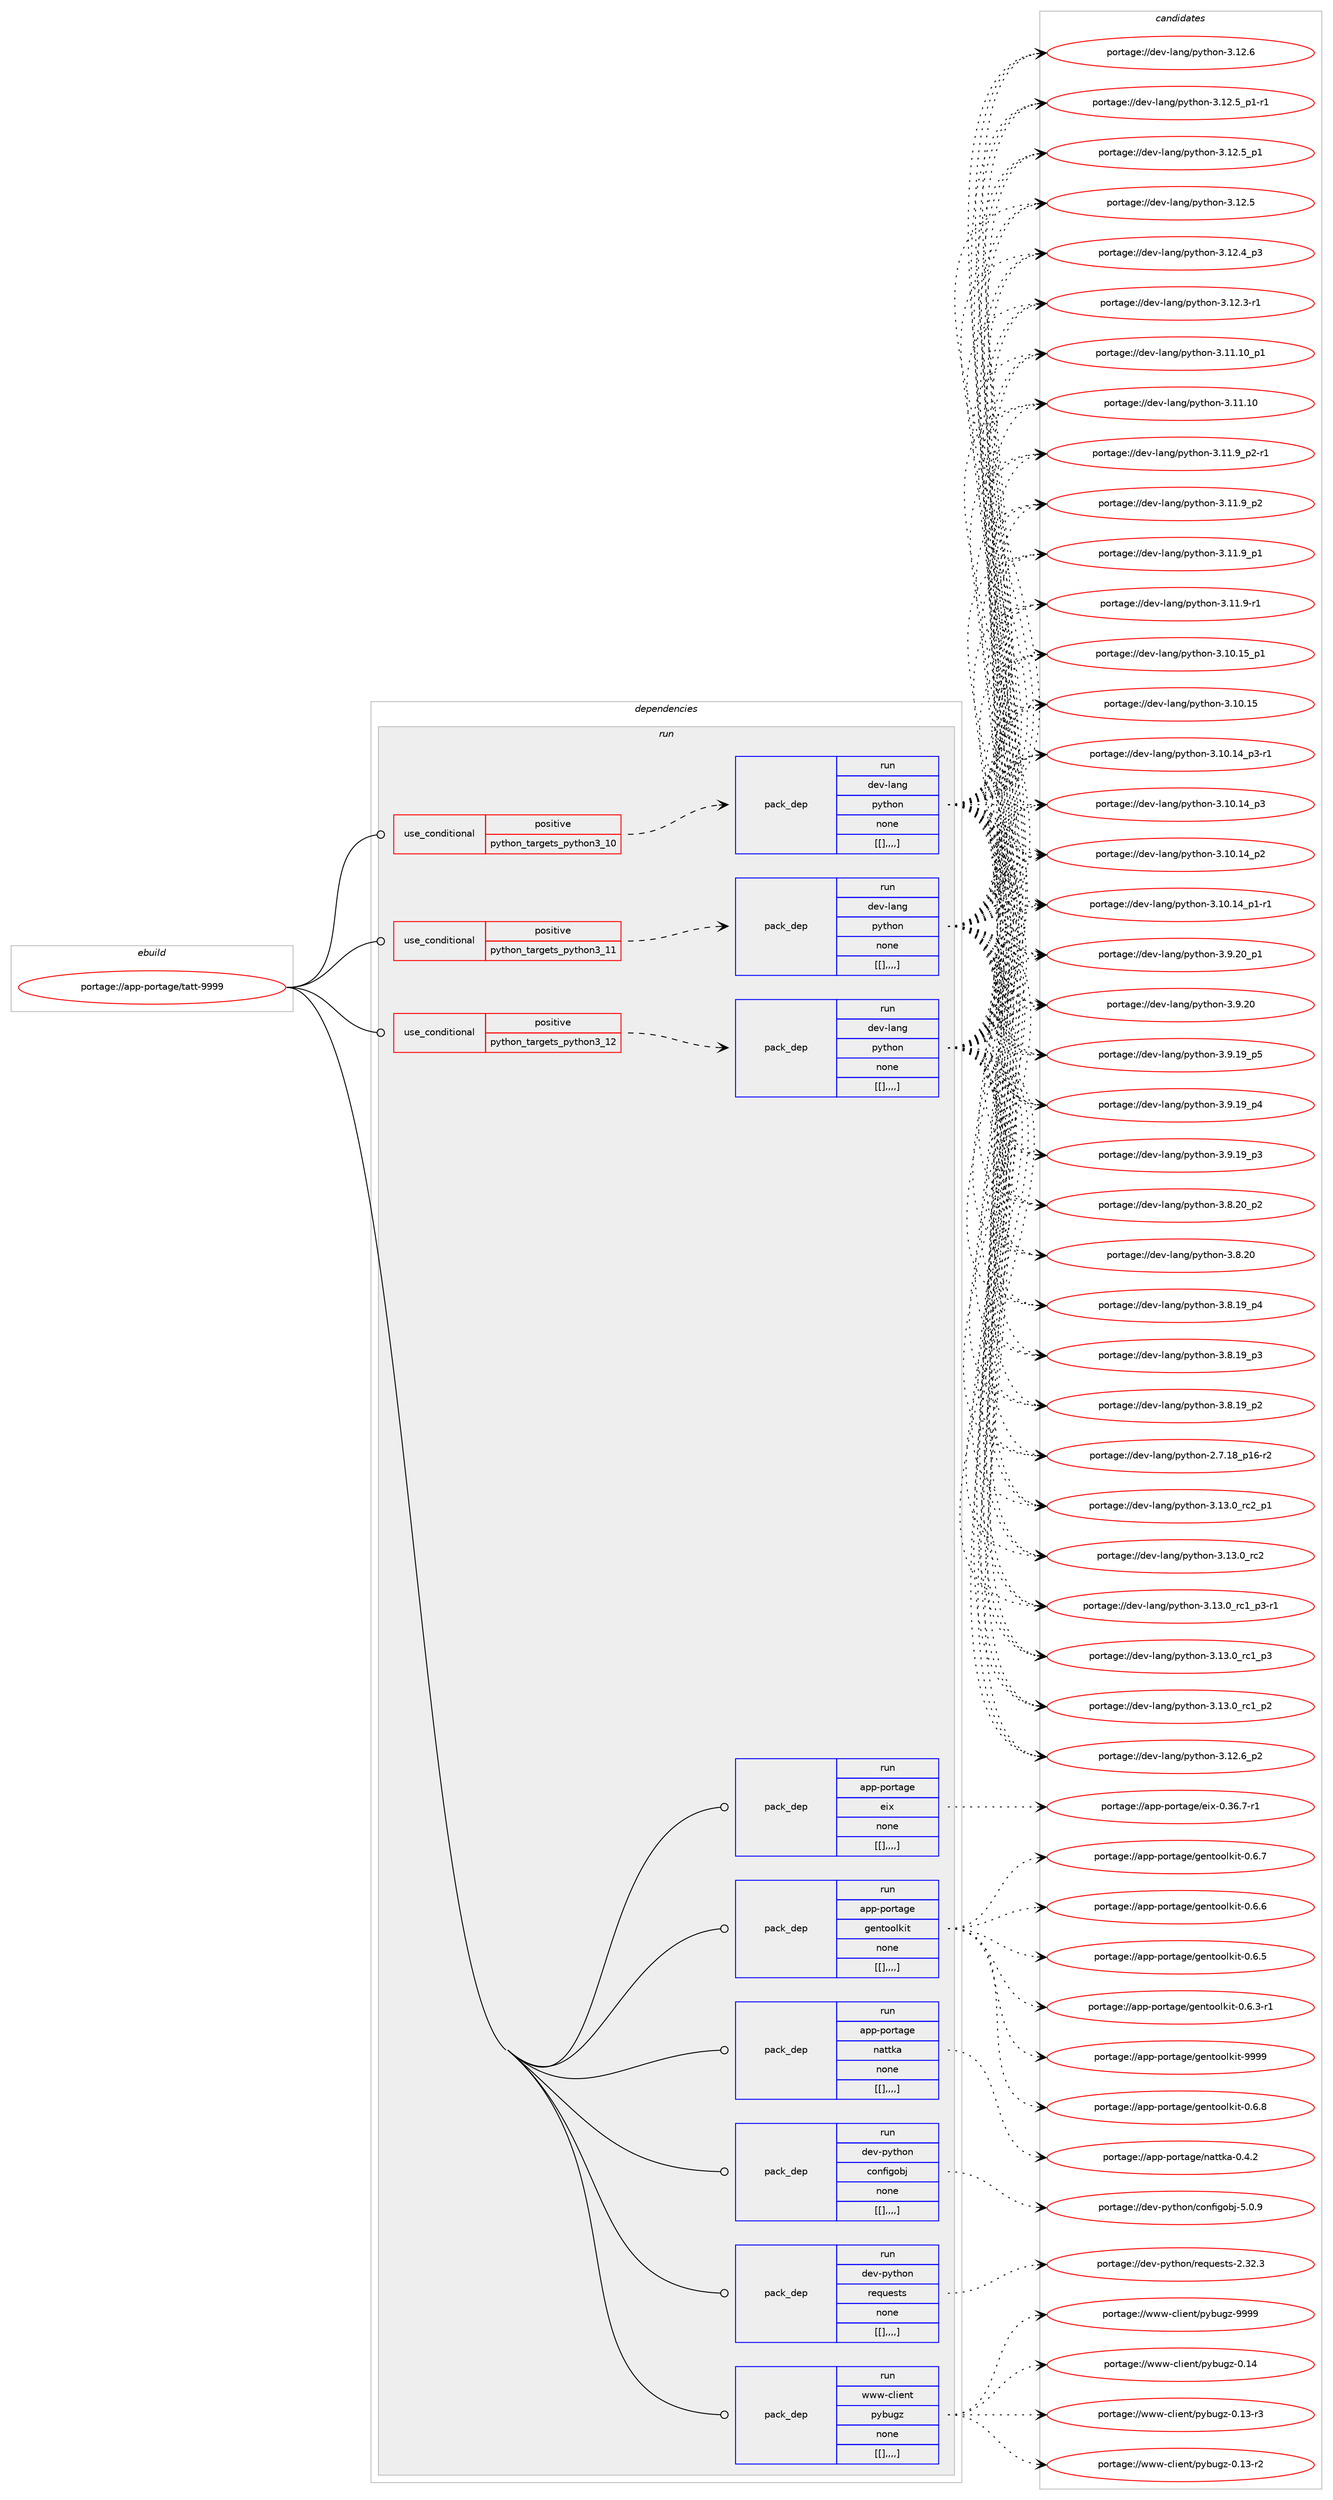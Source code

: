 digraph prolog {

# *************
# Graph options
# *************

newrank=true;
concentrate=true;
compound=true;
graph [rankdir=LR,fontname=Helvetica,fontsize=10,ranksep=1.5];#, ranksep=2.5, nodesep=0.2];
edge  [arrowhead=vee];
node  [fontname=Helvetica,fontsize=10];

# **********
# The ebuild
# **********

subgraph cluster_leftcol {
color=gray;
label=<<i>ebuild</i>>;
id [label="portage://app-portage/tatt-9999", color=red, width=4, href="../app-portage/tatt-9999.svg"];
}

# ****************
# The dependencies
# ****************

subgraph cluster_midcol {
color=gray;
label=<<i>dependencies</i>>;
subgraph cluster_compile {
fillcolor="#eeeeee";
style=filled;
label=<<i>compile</i>>;
}
subgraph cluster_compileandrun {
fillcolor="#eeeeee";
style=filled;
label=<<i>compile and run</i>>;
}
subgraph cluster_run {
fillcolor="#eeeeee";
style=filled;
label=<<i>run</i>>;
subgraph cond14619 {
dependency51911 [label=<<TABLE BORDER="0" CELLBORDER="1" CELLSPACING="0" CELLPADDING="4"><TR><TD ROWSPAN="3" CELLPADDING="10">use_conditional</TD></TR><TR><TD>positive</TD></TR><TR><TD>python_targets_python3_10</TD></TR></TABLE>>, shape=none, color=red];
subgraph pack36816 {
dependency51912 [label=<<TABLE BORDER="0" CELLBORDER="1" CELLSPACING="0" CELLPADDING="4" WIDTH="220"><TR><TD ROWSPAN="6" CELLPADDING="30">pack_dep</TD></TR><TR><TD WIDTH="110">run</TD></TR><TR><TD>dev-lang</TD></TR><TR><TD>python</TD></TR><TR><TD>none</TD></TR><TR><TD>[[],,,,]</TD></TR></TABLE>>, shape=none, color=blue];
}
dependency51911:e -> dependency51912:w [weight=20,style="dashed",arrowhead="vee"];
}
id:e -> dependency51911:w [weight=20,style="solid",arrowhead="odot"];
subgraph cond14620 {
dependency51913 [label=<<TABLE BORDER="0" CELLBORDER="1" CELLSPACING="0" CELLPADDING="4"><TR><TD ROWSPAN="3" CELLPADDING="10">use_conditional</TD></TR><TR><TD>positive</TD></TR><TR><TD>python_targets_python3_11</TD></TR></TABLE>>, shape=none, color=red];
subgraph pack36817 {
dependency51914 [label=<<TABLE BORDER="0" CELLBORDER="1" CELLSPACING="0" CELLPADDING="4" WIDTH="220"><TR><TD ROWSPAN="6" CELLPADDING="30">pack_dep</TD></TR><TR><TD WIDTH="110">run</TD></TR><TR><TD>dev-lang</TD></TR><TR><TD>python</TD></TR><TR><TD>none</TD></TR><TR><TD>[[],,,,]</TD></TR></TABLE>>, shape=none, color=blue];
}
dependency51913:e -> dependency51914:w [weight=20,style="dashed",arrowhead="vee"];
}
id:e -> dependency51913:w [weight=20,style="solid",arrowhead="odot"];
subgraph cond14621 {
dependency51915 [label=<<TABLE BORDER="0" CELLBORDER="1" CELLSPACING="0" CELLPADDING="4"><TR><TD ROWSPAN="3" CELLPADDING="10">use_conditional</TD></TR><TR><TD>positive</TD></TR><TR><TD>python_targets_python3_12</TD></TR></TABLE>>, shape=none, color=red];
subgraph pack36818 {
dependency51916 [label=<<TABLE BORDER="0" CELLBORDER="1" CELLSPACING="0" CELLPADDING="4" WIDTH="220"><TR><TD ROWSPAN="6" CELLPADDING="30">pack_dep</TD></TR><TR><TD WIDTH="110">run</TD></TR><TR><TD>dev-lang</TD></TR><TR><TD>python</TD></TR><TR><TD>none</TD></TR><TR><TD>[[],,,,]</TD></TR></TABLE>>, shape=none, color=blue];
}
dependency51915:e -> dependency51916:w [weight=20,style="dashed",arrowhead="vee"];
}
id:e -> dependency51915:w [weight=20,style="solid",arrowhead="odot"];
subgraph pack36819 {
dependency51917 [label=<<TABLE BORDER="0" CELLBORDER="1" CELLSPACING="0" CELLPADDING="4" WIDTH="220"><TR><TD ROWSPAN="6" CELLPADDING="30">pack_dep</TD></TR><TR><TD WIDTH="110">run</TD></TR><TR><TD>app-portage</TD></TR><TR><TD>eix</TD></TR><TR><TD>none</TD></TR><TR><TD>[[],,,,]</TD></TR></TABLE>>, shape=none, color=blue];
}
id:e -> dependency51917:w [weight=20,style="solid",arrowhead="odot"];
subgraph pack36820 {
dependency51918 [label=<<TABLE BORDER="0" CELLBORDER="1" CELLSPACING="0" CELLPADDING="4" WIDTH="220"><TR><TD ROWSPAN="6" CELLPADDING="30">pack_dep</TD></TR><TR><TD WIDTH="110">run</TD></TR><TR><TD>app-portage</TD></TR><TR><TD>gentoolkit</TD></TR><TR><TD>none</TD></TR><TR><TD>[[],,,,]</TD></TR></TABLE>>, shape=none, color=blue];
}
id:e -> dependency51918:w [weight=20,style="solid",arrowhead="odot"];
subgraph pack36821 {
dependency51919 [label=<<TABLE BORDER="0" CELLBORDER="1" CELLSPACING="0" CELLPADDING="4" WIDTH="220"><TR><TD ROWSPAN="6" CELLPADDING="30">pack_dep</TD></TR><TR><TD WIDTH="110">run</TD></TR><TR><TD>app-portage</TD></TR><TR><TD>nattka</TD></TR><TR><TD>none</TD></TR><TR><TD>[[],,,,]</TD></TR></TABLE>>, shape=none, color=blue];
}
id:e -> dependency51919:w [weight=20,style="solid",arrowhead="odot"];
subgraph pack36822 {
dependency51920 [label=<<TABLE BORDER="0" CELLBORDER="1" CELLSPACING="0" CELLPADDING="4" WIDTH="220"><TR><TD ROWSPAN="6" CELLPADDING="30">pack_dep</TD></TR><TR><TD WIDTH="110">run</TD></TR><TR><TD>dev-python</TD></TR><TR><TD>configobj</TD></TR><TR><TD>none</TD></TR><TR><TD>[[],,,,]</TD></TR></TABLE>>, shape=none, color=blue];
}
id:e -> dependency51920:w [weight=20,style="solid",arrowhead="odot"];
subgraph pack36823 {
dependency51921 [label=<<TABLE BORDER="0" CELLBORDER="1" CELLSPACING="0" CELLPADDING="4" WIDTH="220"><TR><TD ROWSPAN="6" CELLPADDING="30">pack_dep</TD></TR><TR><TD WIDTH="110">run</TD></TR><TR><TD>dev-python</TD></TR><TR><TD>requests</TD></TR><TR><TD>none</TD></TR><TR><TD>[[],,,,]</TD></TR></TABLE>>, shape=none, color=blue];
}
id:e -> dependency51921:w [weight=20,style="solid",arrowhead="odot"];
subgraph pack36824 {
dependency51922 [label=<<TABLE BORDER="0" CELLBORDER="1" CELLSPACING="0" CELLPADDING="4" WIDTH="220"><TR><TD ROWSPAN="6" CELLPADDING="30">pack_dep</TD></TR><TR><TD WIDTH="110">run</TD></TR><TR><TD>www-client</TD></TR><TR><TD>pybugz</TD></TR><TR><TD>none</TD></TR><TR><TD>[[],,,,]</TD></TR></TABLE>>, shape=none, color=blue];
}
id:e -> dependency51922:w [weight=20,style="solid",arrowhead="odot"];
}
}

# **************
# The candidates
# **************

subgraph cluster_choices {
rank=same;
color=gray;
label=<<i>candidates</i>>;

subgraph choice36816 {
color=black;
nodesep=1;
choice100101118451089711010347112121116104111110455146495146489511499509511249 [label="portage://dev-lang/python-3.13.0_rc2_p1", color=red, width=4,href="../dev-lang/python-3.13.0_rc2_p1.svg"];
choice10010111845108971101034711212111610411111045514649514648951149950 [label="portage://dev-lang/python-3.13.0_rc2", color=red, width=4,href="../dev-lang/python-3.13.0_rc2.svg"];
choice1001011184510897110103471121211161041111104551464951464895114994995112514511449 [label="portage://dev-lang/python-3.13.0_rc1_p3-r1", color=red, width=4,href="../dev-lang/python-3.13.0_rc1_p3-r1.svg"];
choice100101118451089711010347112121116104111110455146495146489511499499511251 [label="portage://dev-lang/python-3.13.0_rc1_p3", color=red, width=4,href="../dev-lang/python-3.13.0_rc1_p3.svg"];
choice100101118451089711010347112121116104111110455146495146489511499499511250 [label="portage://dev-lang/python-3.13.0_rc1_p2", color=red, width=4,href="../dev-lang/python-3.13.0_rc1_p2.svg"];
choice100101118451089711010347112121116104111110455146495046549511250 [label="portage://dev-lang/python-3.12.6_p2", color=red, width=4,href="../dev-lang/python-3.12.6_p2.svg"];
choice10010111845108971101034711212111610411111045514649504654 [label="portage://dev-lang/python-3.12.6", color=red, width=4,href="../dev-lang/python-3.12.6.svg"];
choice1001011184510897110103471121211161041111104551464950465395112494511449 [label="portage://dev-lang/python-3.12.5_p1-r1", color=red, width=4,href="../dev-lang/python-3.12.5_p1-r1.svg"];
choice100101118451089711010347112121116104111110455146495046539511249 [label="portage://dev-lang/python-3.12.5_p1", color=red, width=4,href="../dev-lang/python-3.12.5_p1.svg"];
choice10010111845108971101034711212111610411111045514649504653 [label="portage://dev-lang/python-3.12.5", color=red, width=4,href="../dev-lang/python-3.12.5.svg"];
choice100101118451089711010347112121116104111110455146495046529511251 [label="portage://dev-lang/python-3.12.4_p3", color=red, width=4,href="../dev-lang/python-3.12.4_p3.svg"];
choice100101118451089711010347112121116104111110455146495046514511449 [label="portage://dev-lang/python-3.12.3-r1", color=red, width=4,href="../dev-lang/python-3.12.3-r1.svg"];
choice10010111845108971101034711212111610411111045514649494649489511249 [label="portage://dev-lang/python-3.11.10_p1", color=red, width=4,href="../dev-lang/python-3.11.10_p1.svg"];
choice1001011184510897110103471121211161041111104551464949464948 [label="portage://dev-lang/python-3.11.10", color=red, width=4,href="../dev-lang/python-3.11.10.svg"];
choice1001011184510897110103471121211161041111104551464949465795112504511449 [label="portage://dev-lang/python-3.11.9_p2-r1", color=red, width=4,href="../dev-lang/python-3.11.9_p2-r1.svg"];
choice100101118451089711010347112121116104111110455146494946579511250 [label="portage://dev-lang/python-3.11.9_p2", color=red, width=4,href="../dev-lang/python-3.11.9_p2.svg"];
choice100101118451089711010347112121116104111110455146494946579511249 [label="portage://dev-lang/python-3.11.9_p1", color=red, width=4,href="../dev-lang/python-3.11.9_p1.svg"];
choice100101118451089711010347112121116104111110455146494946574511449 [label="portage://dev-lang/python-3.11.9-r1", color=red, width=4,href="../dev-lang/python-3.11.9-r1.svg"];
choice10010111845108971101034711212111610411111045514649484649539511249 [label="portage://dev-lang/python-3.10.15_p1", color=red, width=4,href="../dev-lang/python-3.10.15_p1.svg"];
choice1001011184510897110103471121211161041111104551464948464953 [label="portage://dev-lang/python-3.10.15", color=red, width=4,href="../dev-lang/python-3.10.15.svg"];
choice100101118451089711010347112121116104111110455146494846495295112514511449 [label="portage://dev-lang/python-3.10.14_p3-r1", color=red, width=4,href="../dev-lang/python-3.10.14_p3-r1.svg"];
choice10010111845108971101034711212111610411111045514649484649529511251 [label="portage://dev-lang/python-3.10.14_p3", color=red, width=4,href="../dev-lang/python-3.10.14_p3.svg"];
choice10010111845108971101034711212111610411111045514649484649529511250 [label="portage://dev-lang/python-3.10.14_p2", color=red, width=4,href="../dev-lang/python-3.10.14_p2.svg"];
choice100101118451089711010347112121116104111110455146494846495295112494511449 [label="portage://dev-lang/python-3.10.14_p1-r1", color=red, width=4,href="../dev-lang/python-3.10.14_p1-r1.svg"];
choice100101118451089711010347112121116104111110455146574650489511249 [label="portage://dev-lang/python-3.9.20_p1", color=red, width=4,href="../dev-lang/python-3.9.20_p1.svg"];
choice10010111845108971101034711212111610411111045514657465048 [label="portage://dev-lang/python-3.9.20", color=red, width=4,href="../dev-lang/python-3.9.20.svg"];
choice100101118451089711010347112121116104111110455146574649579511253 [label="portage://dev-lang/python-3.9.19_p5", color=red, width=4,href="../dev-lang/python-3.9.19_p5.svg"];
choice100101118451089711010347112121116104111110455146574649579511252 [label="portage://dev-lang/python-3.9.19_p4", color=red, width=4,href="../dev-lang/python-3.9.19_p4.svg"];
choice100101118451089711010347112121116104111110455146574649579511251 [label="portage://dev-lang/python-3.9.19_p3", color=red, width=4,href="../dev-lang/python-3.9.19_p3.svg"];
choice100101118451089711010347112121116104111110455146564650489511250 [label="portage://dev-lang/python-3.8.20_p2", color=red, width=4,href="../dev-lang/python-3.8.20_p2.svg"];
choice10010111845108971101034711212111610411111045514656465048 [label="portage://dev-lang/python-3.8.20", color=red, width=4,href="../dev-lang/python-3.8.20.svg"];
choice100101118451089711010347112121116104111110455146564649579511252 [label="portage://dev-lang/python-3.8.19_p4", color=red, width=4,href="../dev-lang/python-3.8.19_p4.svg"];
choice100101118451089711010347112121116104111110455146564649579511251 [label="portage://dev-lang/python-3.8.19_p3", color=red, width=4,href="../dev-lang/python-3.8.19_p3.svg"];
choice100101118451089711010347112121116104111110455146564649579511250 [label="portage://dev-lang/python-3.8.19_p2", color=red, width=4,href="../dev-lang/python-3.8.19_p2.svg"];
choice100101118451089711010347112121116104111110455046554649569511249544511450 [label="portage://dev-lang/python-2.7.18_p16-r2", color=red, width=4,href="../dev-lang/python-2.7.18_p16-r2.svg"];
dependency51912:e -> choice100101118451089711010347112121116104111110455146495146489511499509511249:w [style=dotted,weight="100"];
dependency51912:e -> choice10010111845108971101034711212111610411111045514649514648951149950:w [style=dotted,weight="100"];
dependency51912:e -> choice1001011184510897110103471121211161041111104551464951464895114994995112514511449:w [style=dotted,weight="100"];
dependency51912:e -> choice100101118451089711010347112121116104111110455146495146489511499499511251:w [style=dotted,weight="100"];
dependency51912:e -> choice100101118451089711010347112121116104111110455146495146489511499499511250:w [style=dotted,weight="100"];
dependency51912:e -> choice100101118451089711010347112121116104111110455146495046549511250:w [style=dotted,weight="100"];
dependency51912:e -> choice10010111845108971101034711212111610411111045514649504654:w [style=dotted,weight="100"];
dependency51912:e -> choice1001011184510897110103471121211161041111104551464950465395112494511449:w [style=dotted,weight="100"];
dependency51912:e -> choice100101118451089711010347112121116104111110455146495046539511249:w [style=dotted,weight="100"];
dependency51912:e -> choice10010111845108971101034711212111610411111045514649504653:w [style=dotted,weight="100"];
dependency51912:e -> choice100101118451089711010347112121116104111110455146495046529511251:w [style=dotted,weight="100"];
dependency51912:e -> choice100101118451089711010347112121116104111110455146495046514511449:w [style=dotted,weight="100"];
dependency51912:e -> choice10010111845108971101034711212111610411111045514649494649489511249:w [style=dotted,weight="100"];
dependency51912:e -> choice1001011184510897110103471121211161041111104551464949464948:w [style=dotted,weight="100"];
dependency51912:e -> choice1001011184510897110103471121211161041111104551464949465795112504511449:w [style=dotted,weight="100"];
dependency51912:e -> choice100101118451089711010347112121116104111110455146494946579511250:w [style=dotted,weight="100"];
dependency51912:e -> choice100101118451089711010347112121116104111110455146494946579511249:w [style=dotted,weight="100"];
dependency51912:e -> choice100101118451089711010347112121116104111110455146494946574511449:w [style=dotted,weight="100"];
dependency51912:e -> choice10010111845108971101034711212111610411111045514649484649539511249:w [style=dotted,weight="100"];
dependency51912:e -> choice1001011184510897110103471121211161041111104551464948464953:w [style=dotted,weight="100"];
dependency51912:e -> choice100101118451089711010347112121116104111110455146494846495295112514511449:w [style=dotted,weight="100"];
dependency51912:e -> choice10010111845108971101034711212111610411111045514649484649529511251:w [style=dotted,weight="100"];
dependency51912:e -> choice10010111845108971101034711212111610411111045514649484649529511250:w [style=dotted,weight="100"];
dependency51912:e -> choice100101118451089711010347112121116104111110455146494846495295112494511449:w [style=dotted,weight="100"];
dependency51912:e -> choice100101118451089711010347112121116104111110455146574650489511249:w [style=dotted,weight="100"];
dependency51912:e -> choice10010111845108971101034711212111610411111045514657465048:w [style=dotted,weight="100"];
dependency51912:e -> choice100101118451089711010347112121116104111110455146574649579511253:w [style=dotted,weight="100"];
dependency51912:e -> choice100101118451089711010347112121116104111110455146574649579511252:w [style=dotted,weight="100"];
dependency51912:e -> choice100101118451089711010347112121116104111110455146574649579511251:w [style=dotted,weight="100"];
dependency51912:e -> choice100101118451089711010347112121116104111110455146564650489511250:w [style=dotted,weight="100"];
dependency51912:e -> choice10010111845108971101034711212111610411111045514656465048:w [style=dotted,weight="100"];
dependency51912:e -> choice100101118451089711010347112121116104111110455146564649579511252:w [style=dotted,weight="100"];
dependency51912:e -> choice100101118451089711010347112121116104111110455146564649579511251:w [style=dotted,weight="100"];
dependency51912:e -> choice100101118451089711010347112121116104111110455146564649579511250:w [style=dotted,weight="100"];
dependency51912:e -> choice100101118451089711010347112121116104111110455046554649569511249544511450:w [style=dotted,weight="100"];
}
subgraph choice36817 {
color=black;
nodesep=1;
choice100101118451089711010347112121116104111110455146495146489511499509511249 [label="portage://dev-lang/python-3.13.0_rc2_p1", color=red, width=4,href="../dev-lang/python-3.13.0_rc2_p1.svg"];
choice10010111845108971101034711212111610411111045514649514648951149950 [label="portage://dev-lang/python-3.13.0_rc2", color=red, width=4,href="../dev-lang/python-3.13.0_rc2.svg"];
choice1001011184510897110103471121211161041111104551464951464895114994995112514511449 [label="portage://dev-lang/python-3.13.0_rc1_p3-r1", color=red, width=4,href="../dev-lang/python-3.13.0_rc1_p3-r1.svg"];
choice100101118451089711010347112121116104111110455146495146489511499499511251 [label="portage://dev-lang/python-3.13.0_rc1_p3", color=red, width=4,href="../dev-lang/python-3.13.0_rc1_p3.svg"];
choice100101118451089711010347112121116104111110455146495146489511499499511250 [label="portage://dev-lang/python-3.13.0_rc1_p2", color=red, width=4,href="../dev-lang/python-3.13.0_rc1_p2.svg"];
choice100101118451089711010347112121116104111110455146495046549511250 [label="portage://dev-lang/python-3.12.6_p2", color=red, width=4,href="../dev-lang/python-3.12.6_p2.svg"];
choice10010111845108971101034711212111610411111045514649504654 [label="portage://dev-lang/python-3.12.6", color=red, width=4,href="../dev-lang/python-3.12.6.svg"];
choice1001011184510897110103471121211161041111104551464950465395112494511449 [label="portage://dev-lang/python-3.12.5_p1-r1", color=red, width=4,href="../dev-lang/python-3.12.5_p1-r1.svg"];
choice100101118451089711010347112121116104111110455146495046539511249 [label="portage://dev-lang/python-3.12.5_p1", color=red, width=4,href="../dev-lang/python-3.12.5_p1.svg"];
choice10010111845108971101034711212111610411111045514649504653 [label="portage://dev-lang/python-3.12.5", color=red, width=4,href="../dev-lang/python-3.12.5.svg"];
choice100101118451089711010347112121116104111110455146495046529511251 [label="portage://dev-lang/python-3.12.4_p3", color=red, width=4,href="../dev-lang/python-3.12.4_p3.svg"];
choice100101118451089711010347112121116104111110455146495046514511449 [label="portage://dev-lang/python-3.12.3-r1", color=red, width=4,href="../dev-lang/python-3.12.3-r1.svg"];
choice10010111845108971101034711212111610411111045514649494649489511249 [label="portage://dev-lang/python-3.11.10_p1", color=red, width=4,href="../dev-lang/python-3.11.10_p1.svg"];
choice1001011184510897110103471121211161041111104551464949464948 [label="portage://dev-lang/python-3.11.10", color=red, width=4,href="../dev-lang/python-3.11.10.svg"];
choice1001011184510897110103471121211161041111104551464949465795112504511449 [label="portage://dev-lang/python-3.11.9_p2-r1", color=red, width=4,href="../dev-lang/python-3.11.9_p2-r1.svg"];
choice100101118451089711010347112121116104111110455146494946579511250 [label="portage://dev-lang/python-3.11.9_p2", color=red, width=4,href="../dev-lang/python-3.11.9_p2.svg"];
choice100101118451089711010347112121116104111110455146494946579511249 [label="portage://dev-lang/python-3.11.9_p1", color=red, width=4,href="../dev-lang/python-3.11.9_p1.svg"];
choice100101118451089711010347112121116104111110455146494946574511449 [label="portage://dev-lang/python-3.11.9-r1", color=red, width=4,href="../dev-lang/python-3.11.9-r1.svg"];
choice10010111845108971101034711212111610411111045514649484649539511249 [label="portage://dev-lang/python-3.10.15_p1", color=red, width=4,href="../dev-lang/python-3.10.15_p1.svg"];
choice1001011184510897110103471121211161041111104551464948464953 [label="portage://dev-lang/python-3.10.15", color=red, width=4,href="../dev-lang/python-3.10.15.svg"];
choice100101118451089711010347112121116104111110455146494846495295112514511449 [label="portage://dev-lang/python-3.10.14_p3-r1", color=red, width=4,href="../dev-lang/python-3.10.14_p3-r1.svg"];
choice10010111845108971101034711212111610411111045514649484649529511251 [label="portage://dev-lang/python-3.10.14_p3", color=red, width=4,href="../dev-lang/python-3.10.14_p3.svg"];
choice10010111845108971101034711212111610411111045514649484649529511250 [label="portage://dev-lang/python-3.10.14_p2", color=red, width=4,href="../dev-lang/python-3.10.14_p2.svg"];
choice100101118451089711010347112121116104111110455146494846495295112494511449 [label="portage://dev-lang/python-3.10.14_p1-r1", color=red, width=4,href="../dev-lang/python-3.10.14_p1-r1.svg"];
choice100101118451089711010347112121116104111110455146574650489511249 [label="portage://dev-lang/python-3.9.20_p1", color=red, width=4,href="../dev-lang/python-3.9.20_p1.svg"];
choice10010111845108971101034711212111610411111045514657465048 [label="portage://dev-lang/python-3.9.20", color=red, width=4,href="../dev-lang/python-3.9.20.svg"];
choice100101118451089711010347112121116104111110455146574649579511253 [label="portage://dev-lang/python-3.9.19_p5", color=red, width=4,href="../dev-lang/python-3.9.19_p5.svg"];
choice100101118451089711010347112121116104111110455146574649579511252 [label="portage://dev-lang/python-3.9.19_p4", color=red, width=4,href="../dev-lang/python-3.9.19_p4.svg"];
choice100101118451089711010347112121116104111110455146574649579511251 [label="portage://dev-lang/python-3.9.19_p3", color=red, width=4,href="../dev-lang/python-3.9.19_p3.svg"];
choice100101118451089711010347112121116104111110455146564650489511250 [label="portage://dev-lang/python-3.8.20_p2", color=red, width=4,href="../dev-lang/python-3.8.20_p2.svg"];
choice10010111845108971101034711212111610411111045514656465048 [label="portage://dev-lang/python-3.8.20", color=red, width=4,href="../dev-lang/python-3.8.20.svg"];
choice100101118451089711010347112121116104111110455146564649579511252 [label="portage://dev-lang/python-3.8.19_p4", color=red, width=4,href="../dev-lang/python-3.8.19_p4.svg"];
choice100101118451089711010347112121116104111110455146564649579511251 [label="portage://dev-lang/python-3.8.19_p3", color=red, width=4,href="../dev-lang/python-3.8.19_p3.svg"];
choice100101118451089711010347112121116104111110455146564649579511250 [label="portage://dev-lang/python-3.8.19_p2", color=red, width=4,href="../dev-lang/python-3.8.19_p2.svg"];
choice100101118451089711010347112121116104111110455046554649569511249544511450 [label="portage://dev-lang/python-2.7.18_p16-r2", color=red, width=4,href="../dev-lang/python-2.7.18_p16-r2.svg"];
dependency51914:e -> choice100101118451089711010347112121116104111110455146495146489511499509511249:w [style=dotted,weight="100"];
dependency51914:e -> choice10010111845108971101034711212111610411111045514649514648951149950:w [style=dotted,weight="100"];
dependency51914:e -> choice1001011184510897110103471121211161041111104551464951464895114994995112514511449:w [style=dotted,weight="100"];
dependency51914:e -> choice100101118451089711010347112121116104111110455146495146489511499499511251:w [style=dotted,weight="100"];
dependency51914:e -> choice100101118451089711010347112121116104111110455146495146489511499499511250:w [style=dotted,weight="100"];
dependency51914:e -> choice100101118451089711010347112121116104111110455146495046549511250:w [style=dotted,weight="100"];
dependency51914:e -> choice10010111845108971101034711212111610411111045514649504654:w [style=dotted,weight="100"];
dependency51914:e -> choice1001011184510897110103471121211161041111104551464950465395112494511449:w [style=dotted,weight="100"];
dependency51914:e -> choice100101118451089711010347112121116104111110455146495046539511249:w [style=dotted,weight="100"];
dependency51914:e -> choice10010111845108971101034711212111610411111045514649504653:w [style=dotted,weight="100"];
dependency51914:e -> choice100101118451089711010347112121116104111110455146495046529511251:w [style=dotted,weight="100"];
dependency51914:e -> choice100101118451089711010347112121116104111110455146495046514511449:w [style=dotted,weight="100"];
dependency51914:e -> choice10010111845108971101034711212111610411111045514649494649489511249:w [style=dotted,weight="100"];
dependency51914:e -> choice1001011184510897110103471121211161041111104551464949464948:w [style=dotted,weight="100"];
dependency51914:e -> choice1001011184510897110103471121211161041111104551464949465795112504511449:w [style=dotted,weight="100"];
dependency51914:e -> choice100101118451089711010347112121116104111110455146494946579511250:w [style=dotted,weight="100"];
dependency51914:e -> choice100101118451089711010347112121116104111110455146494946579511249:w [style=dotted,weight="100"];
dependency51914:e -> choice100101118451089711010347112121116104111110455146494946574511449:w [style=dotted,weight="100"];
dependency51914:e -> choice10010111845108971101034711212111610411111045514649484649539511249:w [style=dotted,weight="100"];
dependency51914:e -> choice1001011184510897110103471121211161041111104551464948464953:w [style=dotted,weight="100"];
dependency51914:e -> choice100101118451089711010347112121116104111110455146494846495295112514511449:w [style=dotted,weight="100"];
dependency51914:e -> choice10010111845108971101034711212111610411111045514649484649529511251:w [style=dotted,weight="100"];
dependency51914:e -> choice10010111845108971101034711212111610411111045514649484649529511250:w [style=dotted,weight="100"];
dependency51914:e -> choice100101118451089711010347112121116104111110455146494846495295112494511449:w [style=dotted,weight="100"];
dependency51914:e -> choice100101118451089711010347112121116104111110455146574650489511249:w [style=dotted,weight="100"];
dependency51914:e -> choice10010111845108971101034711212111610411111045514657465048:w [style=dotted,weight="100"];
dependency51914:e -> choice100101118451089711010347112121116104111110455146574649579511253:w [style=dotted,weight="100"];
dependency51914:e -> choice100101118451089711010347112121116104111110455146574649579511252:w [style=dotted,weight="100"];
dependency51914:e -> choice100101118451089711010347112121116104111110455146574649579511251:w [style=dotted,weight="100"];
dependency51914:e -> choice100101118451089711010347112121116104111110455146564650489511250:w [style=dotted,weight="100"];
dependency51914:e -> choice10010111845108971101034711212111610411111045514656465048:w [style=dotted,weight="100"];
dependency51914:e -> choice100101118451089711010347112121116104111110455146564649579511252:w [style=dotted,weight="100"];
dependency51914:e -> choice100101118451089711010347112121116104111110455146564649579511251:w [style=dotted,weight="100"];
dependency51914:e -> choice100101118451089711010347112121116104111110455146564649579511250:w [style=dotted,weight="100"];
dependency51914:e -> choice100101118451089711010347112121116104111110455046554649569511249544511450:w [style=dotted,weight="100"];
}
subgraph choice36818 {
color=black;
nodesep=1;
choice100101118451089711010347112121116104111110455146495146489511499509511249 [label="portage://dev-lang/python-3.13.0_rc2_p1", color=red, width=4,href="../dev-lang/python-3.13.0_rc2_p1.svg"];
choice10010111845108971101034711212111610411111045514649514648951149950 [label="portage://dev-lang/python-3.13.0_rc2", color=red, width=4,href="../dev-lang/python-3.13.0_rc2.svg"];
choice1001011184510897110103471121211161041111104551464951464895114994995112514511449 [label="portage://dev-lang/python-3.13.0_rc1_p3-r1", color=red, width=4,href="../dev-lang/python-3.13.0_rc1_p3-r1.svg"];
choice100101118451089711010347112121116104111110455146495146489511499499511251 [label="portage://dev-lang/python-3.13.0_rc1_p3", color=red, width=4,href="../dev-lang/python-3.13.0_rc1_p3.svg"];
choice100101118451089711010347112121116104111110455146495146489511499499511250 [label="portage://dev-lang/python-3.13.0_rc1_p2", color=red, width=4,href="../dev-lang/python-3.13.0_rc1_p2.svg"];
choice100101118451089711010347112121116104111110455146495046549511250 [label="portage://dev-lang/python-3.12.6_p2", color=red, width=4,href="../dev-lang/python-3.12.6_p2.svg"];
choice10010111845108971101034711212111610411111045514649504654 [label="portage://dev-lang/python-3.12.6", color=red, width=4,href="../dev-lang/python-3.12.6.svg"];
choice1001011184510897110103471121211161041111104551464950465395112494511449 [label="portage://dev-lang/python-3.12.5_p1-r1", color=red, width=4,href="../dev-lang/python-3.12.5_p1-r1.svg"];
choice100101118451089711010347112121116104111110455146495046539511249 [label="portage://dev-lang/python-3.12.5_p1", color=red, width=4,href="../dev-lang/python-3.12.5_p1.svg"];
choice10010111845108971101034711212111610411111045514649504653 [label="portage://dev-lang/python-3.12.5", color=red, width=4,href="../dev-lang/python-3.12.5.svg"];
choice100101118451089711010347112121116104111110455146495046529511251 [label="portage://dev-lang/python-3.12.4_p3", color=red, width=4,href="../dev-lang/python-3.12.4_p3.svg"];
choice100101118451089711010347112121116104111110455146495046514511449 [label="portage://dev-lang/python-3.12.3-r1", color=red, width=4,href="../dev-lang/python-3.12.3-r1.svg"];
choice10010111845108971101034711212111610411111045514649494649489511249 [label="portage://dev-lang/python-3.11.10_p1", color=red, width=4,href="../dev-lang/python-3.11.10_p1.svg"];
choice1001011184510897110103471121211161041111104551464949464948 [label="portage://dev-lang/python-3.11.10", color=red, width=4,href="../dev-lang/python-3.11.10.svg"];
choice1001011184510897110103471121211161041111104551464949465795112504511449 [label="portage://dev-lang/python-3.11.9_p2-r1", color=red, width=4,href="../dev-lang/python-3.11.9_p2-r1.svg"];
choice100101118451089711010347112121116104111110455146494946579511250 [label="portage://dev-lang/python-3.11.9_p2", color=red, width=4,href="../dev-lang/python-3.11.9_p2.svg"];
choice100101118451089711010347112121116104111110455146494946579511249 [label="portage://dev-lang/python-3.11.9_p1", color=red, width=4,href="../dev-lang/python-3.11.9_p1.svg"];
choice100101118451089711010347112121116104111110455146494946574511449 [label="portage://dev-lang/python-3.11.9-r1", color=red, width=4,href="../dev-lang/python-3.11.9-r1.svg"];
choice10010111845108971101034711212111610411111045514649484649539511249 [label="portage://dev-lang/python-3.10.15_p1", color=red, width=4,href="../dev-lang/python-3.10.15_p1.svg"];
choice1001011184510897110103471121211161041111104551464948464953 [label="portage://dev-lang/python-3.10.15", color=red, width=4,href="../dev-lang/python-3.10.15.svg"];
choice100101118451089711010347112121116104111110455146494846495295112514511449 [label="portage://dev-lang/python-3.10.14_p3-r1", color=red, width=4,href="../dev-lang/python-3.10.14_p3-r1.svg"];
choice10010111845108971101034711212111610411111045514649484649529511251 [label="portage://dev-lang/python-3.10.14_p3", color=red, width=4,href="../dev-lang/python-3.10.14_p3.svg"];
choice10010111845108971101034711212111610411111045514649484649529511250 [label="portage://dev-lang/python-3.10.14_p2", color=red, width=4,href="../dev-lang/python-3.10.14_p2.svg"];
choice100101118451089711010347112121116104111110455146494846495295112494511449 [label="portage://dev-lang/python-3.10.14_p1-r1", color=red, width=4,href="../dev-lang/python-3.10.14_p1-r1.svg"];
choice100101118451089711010347112121116104111110455146574650489511249 [label="portage://dev-lang/python-3.9.20_p1", color=red, width=4,href="../dev-lang/python-3.9.20_p1.svg"];
choice10010111845108971101034711212111610411111045514657465048 [label="portage://dev-lang/python-3.9.20", color=red, width=4,href="../dev-lang/python-3.9.20.svg"];
choice100101118451089711010347112121116104111110455146574649579511253 [label="portage://dev-lang/python-3.9.19_p5", color=red, width=4,href="../dev-lang/python-3.9.19_p5.svg"];
choice100101118451089711010347112121116104111110455146574649579511252 [label="portage://dev-lang/python-3.9.19_p4", color=red, width=4,href="../dev-lang/python-3.9.19_p4.svg"];
choice100101118451089711010347112121116104111110455146574649579511251 [label="portage://dev-lang/python-3.9.19_p3", color=red, width=4,href="../dev-lang/python-3.9.19_p3.svg"];
choice100101118451089711010347112121116104111110455146564650489511250 [label="portage://dev-lang/python-3.8.20_p2", color=red, width=4,href="../dev-lang/python-3.8.20_p2.svg"];
choice10010111845108971101034711212111610411111045514656465048 [label="portage://dev-lang/python-3.8.20", color=red, width=4,href="../dev-lang/python-3.8.20.svg"];
choice100101118451089711010347112121116104111110455146564649579511252 [label="portage://dev-lang/python-3.8.19_p4", color=red, width=4,href="../dev-lang/python-3.8.19_p4.svg"];
choice100101118451089711010347112121116104111110455146564649579511251 [label="portage://dev-lang/python-3.8.19_p3", color=red, width=4,href="../dev-lang/python-3.8.19_p3.svg"];
choice100101118451089711010347112121116104111110455146564649579511250 [label="portage://dev-lang/python-3.8.19_p2", color=red, width=4,href="../dev-lang/python-3.8.19_p2.svg"];
choice100101118451089711010347112121116104111110455046554649569511249544511450 [label="portage://dev-lang/python-2.7.18_p16-r2", color=red, width=4,href="../dev-lang/python-2.7.18_p16-r2.svg"];
dependency51916:e -> choice100101118451089711010347112121116104111110455146495146489511499509511249:w [style=dotted,weight="100"];
dependency51916:e -> choice10010111845108971101034711212111610411111045514649514648951149950:w [style=dotted,weight="100"];
dependency51916:e -> choice1001011184510897110103471121211161041111104551464951464895114994995112514511449:w [style=dotted,weight="100"];
dependency51916:e -> choice100101118451089711010347112121116104111110455146495146489511499499511251:w [style=dotted,weight="100"];
dependency51916:e -> choice100101118451089711010347112121116104111110455146495146489511499499511250:w [style=dotted,weight="100"];
dependency51916:e -> choice100101118451089711010347112121116104111110455146495046549511250:w [style=dotted,weight="100"];
dependency51916:e -> choice10010111845108971101034711212111610411111045514649504654:w [style=dotted,weight="100"];
dependency51916:e -> choice1001011184510897110103471121211161041111104551464950465395112494511449:w [style=dotted,weight="100"];
dependency51916:e -> choice100101118451089711010347112121116104111110455146495046539511249:w [style=dotted,weight="100"];
dependency51916:e -> choice10010111845108971101034711212111610411111045514649504653:w [style=dotted,weight="100"];
dependency51916:e -> choice100101118451089711010347112121116104111110455146495046529511251:w [style=dotted,weight="100"];
dependency51916:e -> choice100101118451089711010347112121116104111110455146495046514511449:w [style=dotted,weight="100"];
dependency51916:e -> choice10010111845108971101034711212111610411111045514649494649489511249:w [style=dotted,weight="100"];
dependency51916:e -> choice1001011184510897110103471121211161041111104551464949464948:w [style=dotted,weight="100"];
dependency51916:e -> choice1001011184510897110103471121211161041111104551464949465795112504511449:w [style=dotted,weight="100"];
dependency51916:e -> choice100101118451089711010347112121116104111110455146494946579511250:w [style=dotted,weight="100"];
dependency51916:e -> choice100101118451089711010347112121116104111110455146494946579511249:w [style=dotted,weight="100"];
dependency51916:e -> choice100101118451089711010347112121116104111110455146494946574511449:w [style=dotted,weight="100"];
dependency51916:e -> choice10010111845108971101034711212111610411111045514649484649539511249:w [style=dotted,weight="100"];
dependency51916:e -> choice1001011184510897110103471121211161041111104551464948464953:w [style=dotted,weight="100"];
dependency51916:e -> choice100101118451089711010347112121116104111110455146494846495295112514511449:w [style=dotted,weight="100"];
dependency51916:e -> choice10010111845108971101034711212111610411111045514649484649529511251:w [style=dotted,weight="100"];
dependency51916:e -> choice10010111845108971101034711212111610411111045514649484649529511250:w [style=dotted,weight="100"];
dependency51916:e -> choice100101118451089711010347112121116104111110455146494846495295112494511449:w [style=dotted,weight="100"];
dependency51916:e -> choice100101118451089711010347112121116104111110455146574650489511249:w [style=dotted,weight="100"];
dependency51916:e -> choice10010111845108971101034711212111610411111045514657465048:w [style=dotted,weight="100"];
dependency51916:e -> choice100101118451089711010347112121116104111110455146574649579511253:w [style=dotted,weight="100"];
dependency51916:e -> choice100101118451089711010347112121116104111110455146574649579511252:w [style=dotted,weight="100"];
dependency51916:e -> choice100101118451089711010347112121116104111110455146574649579511251:w [style=dotted,weight="100"];
dependency51916:e -> choice100101118451089711010347112121116104111110455146564650489511250:w [style=dotted,weight="100"];
dependency51916:e -> choice10010111845108971101034711212111610411111045514656465048:w [style=dotted,weight="100"];
dependency51916:e -> choice100101118451089711010347112121116104111110455146564649579511252:w [style=dotted,weight="100"];
dependency51916:e -> choice100101118451089711010347112121116104111110455146564649579511251:w [style=dotted,weight="100"];
dependency51916:e -> choice100101118451089711010347112121116104111110455146564649579511250:w [style=dotted,weight="100"];
dependency51916:e -> choice100101118451089711010347112121116104111110455046554649569511249544511450:w [style=dotted,weight="100"];
}
subgraph choice36819 {
color=black;
nodesep=1;
choice97112112451121111141169710310147101105120454846515446554511449 [label="portage://app-portage/eix-0.36.7-r1", color=red, width=4,href="../app-portage/eix-0.36.7-r1.svg"];
dependency51917:e -> choice97112112451121111141169710310147101105120454846515446554511449:w [style=dotted,weight="100"];
}
subgraph choice36820 {
color=black;
nodesep=1;
choice971121124511211111411697103101471031011101161111111081071051164557575757 [label="portage://app-portage/gentoolkit-9999", color=red, width=4,href="../app-portage/gentoolkit-9999.svg"];
choice97112112451121111141169710310147103101110116111111108107105116454846544656 [label="portage://app-portage/gentoolkit-0.6.8", color=red, width=4,href="../app-portage/gentoolkit-0.6.8.svg"];
choice97112112451121111141169710310147103101110116111111108107105116454846544655 [label="portage://app-portage/gentoolkit-0.6.7", color=red, width=4,href="../app-portage/gentoolkit-0.6.7.svg"];
choice97112112451121111141169710310147103101110116111111108107105116454846544654 [label="portage://app-portage/gentoolkit-0.6.6", color=red, width=4,href="../app-portage/gentoolkit-0.6.6.svg"];
choice97112112451121111141169710310147103101110116111111108107105116454846544653 [label="portage://app-portage/gentoolkit-0.6.5", color=red, width=4,href="../app-portage/gentoolkit-0.6.5.svg"];
choice971121124511211111411697103101471031011101161111111081071051164548465446514511449 [label="portage://app-portage/gentoolkit-0.6.3-r1", color=red, width=4,href="../app-portage/gentoolkit-0.6.3-r1.svg"];
dependency51918:e -> choice971121124511211111411697103101471031011101161111111081071051164557575757:w [style=dotted,weight="100"];
dependency51918:e -> choice97112112451121111141169710310147103101110116111111108107105116454846544656:w [style=dotted,weight="100"];
dependency51918:e -> choice97112112451121111141169710310147103101110116111111108107105116454846544655:w [style=dotted,weight="100"];
dependency51918:e -> choice97112112451121111141169710310147103101110116111111108107105116454846544654:w [style=dotted,weight="100"];
dependency51918:e -> choice97112112451121111141169710310147103101110116111111108107105116454846544653:w [style=dotted,weight="100"];
dependency51918:e -> choice971121124511211111411697103101471031011101161111111081071051164548465446514511449:w [style=dotted,weight="100"];
}
subgraph choice36821 {
color=black;
nodesep=1;
choice971121124511211111411697103101471109711611610797454846524650 [label="portage://app-portage/nattka-0.4.2", color=red, width=4,href="../app-portage/nattka-0.4.2.svg"];
dependency51919:e -> choice971121124511211111411697103101471109711611610797454846524650:w [style=dotted,weight="100"];
}
subgraph choice36822 {
color=black;
nodesep=1;
choice10010111845112121116104111110479911111010210510311198106455346484657 [label="portage://dev-python/configobj-5.0.9", color=red, width=4,href="../dev-python/configobj-5.0.9.svg"];
dependency51920:e -> choice10010111845112121116104111110479911111010210510311198106455346484657:w [style=dotted,weight="100"];
}
subgraph choice36823 {
color=black;
nodesep=1;
choice100101118451121211161041111104711410111311710111511611545504651504651 [label="portage://dev-python/requests-2.32.3", color=red, width=4,href="../dev-python/requests-2.32.3.svg"];
dependency51921:e -> choice100101118451121211161041111104711410111311710111511611545504651504651:w [style=dotted,weight="100"];
}
subgraph choice36824 {
color=black;
nodesep=1;
choice119119119459910810510111011647112121981171031224557575757 [label="portage://www-client/pybugz-9999", color=red, width=4,href="../www-client/pybugz-9999.svg"];
choice119119119459910810510111011647112121981171031224548464952 [label="portage://www-client/pybugz-0.14", color=red, width=4,href="../www-client/pybugz-0.14.svg"];
choice1191191194599108105101110116471121219811710312245484649514511451 [label="portage://www-client/pybugz-0.13-r3", color=red, width=4,href="../www-client/pybugz-0.13-r3.svg"];
choice1191191194599108105101110116471121219811710312245484649514511450 [label="portage://www-client/pybugz-0.13-r2", color=red, width=4,href="../www-client/pybugz-0.13-r2.svg"];
dependency51922:e -> choice119119119459910810510111011647112121981171031224557575757:w [style=dotted,weight="100"];
dependency51922:e -> choice119119119459910810510111011647112121981171031224548464952:w [style=dotted,weight="100"];
dependency51922:e -> choice1191191194599108105101110116471121219811710312245484649514511451:w [style=dotted,weight="100"];
dependency51922:e -> choice1191191194599108105101110116471121219811710312245484649514511450:w [style=dotted,weight="100"];
}
}

}
